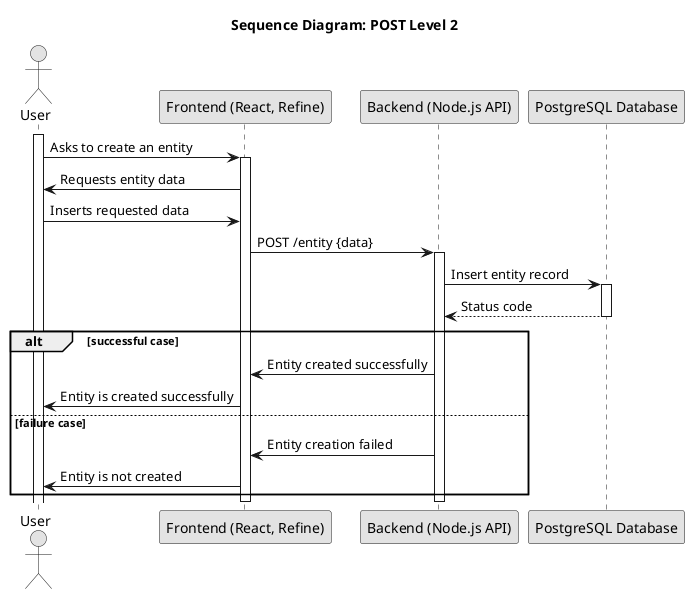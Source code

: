 @startuml post2
skinparam Monochrome true
skinparam PackageStyle rectangle
skinparam Shadowing false

title Sequence Diagram: POST Level 2 

actor "User" as User
participant "Frontend (React, Refine)" as SPA
participant "Backend (Node.js API)" as Backend
participant "PostgreSQL Database" as DB

activate User
User -> SPA : Asks to create an entity
activate SPA
SPA -> User : Requests entity data
User -> SPA : Inserts requested data
SPA -> Backend : POST /entity {data}
activate Backend
Backend -> DB : Insert entity record
activate DB
DB --> Backend : Status code
deactivate DB
alt successful case
    Backend -> SPA : Entity created successfully
    SPA -> User : Entity is created successfully
else failure case
    Backend -> SPA : Entity creation failed
    SPA -> User : Entity is not created
end
deactivate Backend
deactivate SPA

@enduml
